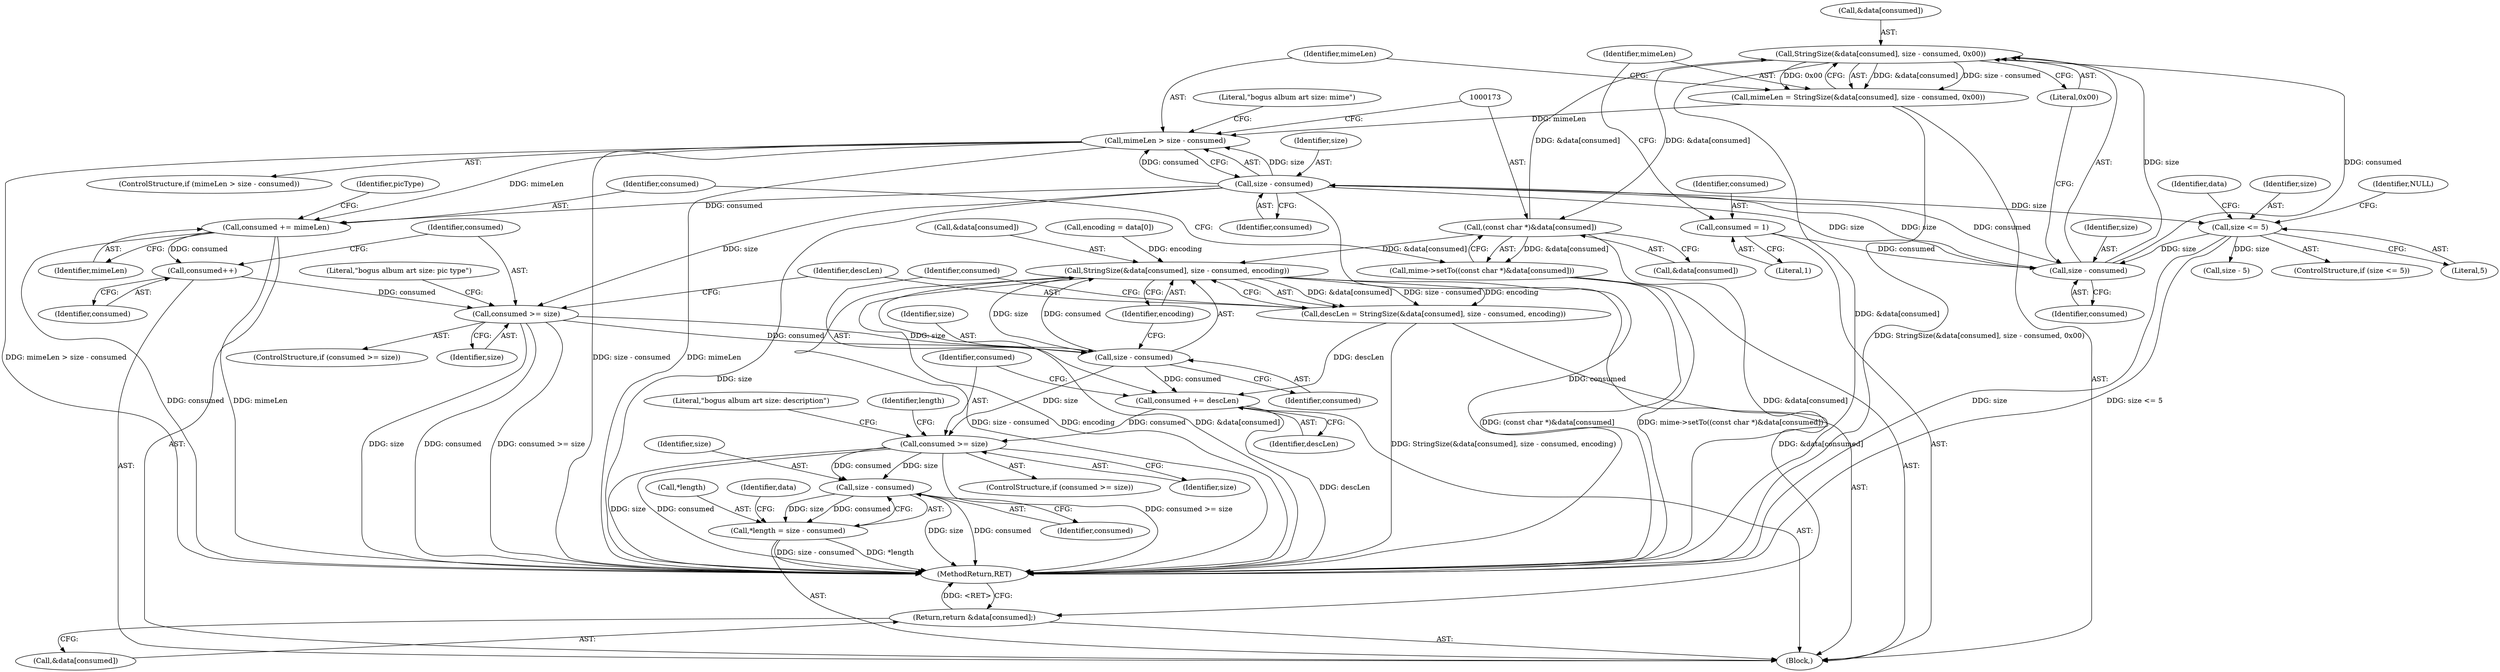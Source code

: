 digraph "0_Android_7a3246b870ddd11861eda2ab458b11d723c7f62c_0@pointer" {
"1000151" [label="(Call,StringSize(&data[consumed], size - consumed, 0x00))"];
"1000172" [label="(Call,(const char *)&data[consumed])"];
"1000151" [label="(Call,StringSize(&data[consumed], size - consumed, 0x00))"];
"1000156" [label="(Call,size - consumed)"];
"1000163" [label="(Call,size - consumed)"];
"1000249" [label="(Call,size <= 5)"];
"1000145" [label="(Call,consumed = 1)"];
"1000149" [label="(Call,mimeLen = StringSize(&data[consumed], size - consumed, 0x00))"];
"1000161" [label="(Call,mimeLen > size - consumed)"];
"1000178" [label="(Call,consumed += mimeLen)"];
"1000194" [label="(Call,consumed++)"];
"1000197" [label="(Call,consumed >= size)"];
"1000213" [label="(Call,size - consumed)"];
"1000208" [label="(Call,StringSize(&data[consumed], size - consumed, encoding))"];
"1000206" [label="(Call,descLen = StringSize(&data[consumed], size - consumed, encoding))"];
"1000217" [label="(Call,consumed += descLen)"];
"1000221" [label="(Call,consumed >= size)"];
"1000232" [label="(Call,size - consumed)"];
"1000229" [label="(Call,*length = size - consumed)"];
"1000235" [label="(Return,return &data[consumed];)"];
"1000171" [label="(Call,mime->setTo((const char *)&data[consumed]))"];
"1000249" [label="(Call,size <= 5)"];
"1000226" [label="(Literal,\"bogus album art size: description\")"];
"1000206" [label="(Call,descLen = StringSize(&data[consumed], size - consumed, encoding))"];
"1000220" [label="(ControlStructure,if (consumed >= size))"];
"1000219" [label="(Identifier,descLen)"];
"1000145" [label="(Call,consumed = 1)"];
"1000199" [label="(Identifier,size)"];
"1000179" [label="(Identifier,consumed)"];
"1000163" [label="(Call,size - consumed)"];
"1000235" [label="(Return,return &data[consumed];)"];
"1000151" [label="(Call,StringSize(&data[consumed], size - consumed, 0x00))"];
"1000221" [label="(Call,consumed >= size)"];
"1000157" [label="(Identifier,size)"];
"1000197" [label="(Call,consumed >= size)"];
"1000223" [label="(Identifier,size)"];
"1000232" [label="(Call,size - consumed)"];
"1000251" [label="(Literal,5)"];
"1000180" [label="(Identifier,mimeLen)"];
"1000194" [label="(Call,consumed++)"];
"1000196" [label="(ControlStructure,if (consumed >= size))"];
"1000174" [label="(Call,&data[consumed])"];
"1000236" [label="(Call,&data[consumed])"];
"1000213" [label="(Call,size - consumed)"];
"1000178" [label="(Call,consumed += mimeLen)"];
"1000207" [label="(Identifier,descLen)"];
"1000230" [label="(Call,*length)"];
"1000254" [label="(Identifier,NULL)"];
"1000260" [label="(Identifier,data)"];
"1000208" [label="(Call,StringSize(&data[consumed], size - consumed, encoding))"];
"1000137" [label="(Block,)"];
"1000156" [label="(Call,size - consumed)"];
"1000147" [label="(Literal,1)"];
"1000152" [label="(Call,&data[consumed])"];
"1000318" [label="(Call,size - 5)"];
"1000150" [label="(Identifier,mimeLen)"];
"1000168" [label="(Literal,\"bogus album art size: mime\")"];
"1000216" [label="(Identifier,encoding)"];
"1000159" [label="(Literal,0x00)"];
"1000165" [label="(Identifier,consumed)"];
"1000149" [label="(Call,mimeLen = StringSize(&data[consumed], size - consumed, 0x00))"];
"1000238" [label="(Identifier,data)"];
"1000172" [label="(Call,(const char *)&data[consumed])"];
"1000198" [label="(Identifier,consumed)"];
"1000161" [label="(Call,mimeLen > size - consumed)"];
"1000183" [label="(Identifier,picType)"];
"1000158" [label="(Identifier,consumed)"];
"1000348" [label="(MethodReturn,RET)"];
"1000195" [label="(Identifier,consumed)"];
"1000217" [label="(Call,consumed += descLen)"];
"1000222" [label="(Identifier,consumed)"];
"1000231" [label="(Identifier,length)"];
"1000218" [label="(Identifier,consumed)"];
"1000214" [label="(Identifier,size)"];
"1000234" [label="(Identifier,consumed)"];
"1000209" [label="(Call,&data[consumed])"];
"1000233" [label="(Identifier,size)"];
"1000250" [label="(Identifier,size)"];
"1000171" [label="(Call,mime->setTo((const char *)&data[consumed]))"];
"1000202" [label="(Literal,\"bogus album art size: pic type\")"];
"1000164" [label="(Identifier,size)"];
"1000248" [label="(ControlStructure,if (size <= 5))"];
"1000162" [label="(Identifier,mimeLen)"];
"1000160" [label="(ControlStructure,if (mimeLen > size - consumed))"];
"1000139" [label="(Call,encoding = data[0])"];
"1000146" [label="(Identifier,consumed)"];
"1000215" [label="(Identifier,consumed)"];
"1000229" [label="(Call,*length = size - consumed)"];
"1000151" -> "1000149"  [label="AST: "];
"1000151" -> "1000159"  [label="CFG: "];
"1000152" -> "1000151"  [label="AST: "];
"1000156" -> "1000151"  [label="AST: "];
"1000159" -> "1000151"  [label="AST: "];
"1000149" -> "1000151"  [label="CFG: "];
"1000151" -> "1000348"  [label="DDG: &data[consumed]"];
"1000151" -> "1000149"  [label="DDG: &data[consumed]"];
"1000151" -> "1000149"  [label="DDG: size - consumed"];
"1000151" -> "1000149"  [label="DDG: 0x00"];
"1000172" -> "1000151"  [label="DDG: &data[consumed]"];
"1000156" -> "1000151"  [label="DDG: size"];
"1000156" -> "1000151"  [label="DDG: consumed"];
"1000151" -> "1000172"  [label="DDG: &data[consumed]"];
"1000172" -> "1000171"  [label="AST: "];
"1000172" -> "1000174"  [label="CFG: "];
"1000173" -> "1000172"  [label="AST: "];
"1000174" -> "1000172"  [label="AST: "];
"1000171" -> "1000172"  [label="CFG: "];
"1000172" -> "1000348"  [label="DDG: &data[consumed]"];
"1000172" -> "1000171"  [label="DDG: &data[consumed]"];
"1000172" -> "1000208"  [label="DDG: &data[consumed]"];
"1000156" -> "1000158"  [label="CFG: "];
"1000157" -> "1000156"  [label="AST: "];
"1000158" -> "1000156"  [label="AST: "];
"1000159" -> "1000156"  [label="CFG: "];
"1000163" -> "1000156"  [label="DDG: size"];
"1000249" -> "1000156"  [label="DDG: size"];
"1000145" -> "1000156"  [label="DDG: consumed"];
"1000156" -> "1000163"  [label="DDG: size"];
"1000156" -> "1000163"  [label="DDG: consumed"];
"1000163" -> "1000161"  [label="AST: "];
"1000163" -> "1000165"  [label="CFG: "];
"1000164" -> "1000163"  [label="AST: "];
"1000165" -> "1000163"  [label="AST: "];
"1000161" -> "1000163"  [label="CFG: "];
"1000163" -> "1000348"  [label="DDG: size"];
"1000163" -> "1000348"  [label="DDG: consumed"];
"1000163" -> "1000161"  [label="DDG: size"];
"1000163" -> "1000161"  [label="DDG: consumed"];
"1000163" -> "1000178"  [label="DDG: consumed"];
"1000163" -> "1000197"  [label="DDG: size"];
"1000163" -> "1000249"  [label="DDG: size"];
"1000249" -> "1000248"  [label="AST: "];
"1000249" -> "1000251"  [label="CFG: "];
"1000250" -> "1000249"  [label="AST: "];
"1000251" -> "1000249"  [label="AST: "];
"1000254" -> "1000249"  [label="CFG: "];
"1000260" -> "1000249"  [label="CFG: "];
"1000249" -> "1000348"  [label="DDG: size"];
"1000249" -> "1000348"  [label="DDG: size <= 5"];
"1000249" -> "1000318"  [label="DDG: size"];
"1000145" -> "1000137"  [label="AST: "];
"1000145" -> "1000147"  [label="CFG: "];
"1000146" -> "1000145"  [label="AST: "];
"1000147" -> "1000145"  [label="AST: "];
"1000150" -> "1000145"  [label="CFG: "];
"1000149" -> "1000137"  [label="AST: "];
"1000150" -> "1000149"  [label="AST: "];
"1000162" -> "1000149"  [label="CFG: "];
"1000149" -> "1000348"  [label="DDG: StringSize(&data[consumed], size - consumed, 0x00)"];
"1000149" -> "1000161"  [label="DDG: mimeLen"];
"1000161" -> "1000160"  [label="AST: "];
"1000162" -> "1000161"  [label="AST: "];
"1000168" -> "1000161"  [label="CFG: "];
"1000173" -> "1000161"  [label="CFG: "];
"1000161" -> "1000348"  [label="DDG: size - consumed"];
"1000161" -> "1000348"  [label="DDG: mimeLen"];
"1000161" -> "1000348"  [label="DDG: mimeLen > size - consumed"];
"1000161" -> "1000178"  [label="DDG: mimeLen"];
"1000178" -> "1000137"  [label="AST: "];
"1000178" -> "1000180"  [label="CFG: "];
"1000179" -> "1000178"  [label="AST: "];
"1000180" -> "1000178"  [label="AST: "];
"1000183" -> "1000178"  [label="CFG: "];
"1000178" -> "1000348"  [label="DDG: consumed"];
"1000178" -> "1000348"  [label="DDG: mimeLen"];
"1000178" -> "1000194"  [label="DDG: consumed"];
"1000194" -> "1000137"  [label="AST: "];
"1000194" -> "1000195"  [label="CFG: "];
"1000195" -> "1000194"  [label="AST: "];
"1000198" -> "1000194"  [label="CFG: "];
"1000194" -> "1000197"  [label="DDG: consumed"];
"1000197" -> "1000196"  [label="AST: "];
"1000197" -> "1000199"  [label="CFG: "];
"1000198" -> "1000197"  [label="AST: "];
"1000199" -> "1000197"  [label="AST: "];
"1000202" -> "1000197"  [label="CFG: "];
"1000207" -> "1000197"  [label="CFG: "];
"1000197" -> "1000348"  [label="DDG: consumed >= size"];
"1000197" -> "1000348"  [label="DDG: size"];
"1000197" -> "1000348"  [label="DDG: consumed"];
"1000197" -> "1000213"  [label="DDG: size"];
"1000197" -> "1000213"  [label="DDG: consumed"];
"1000213" -> "1000208"  [label="AST: "];
"1000213" -> "1000215"  [label="CFG: "];
"1000214" -> "1000213"  [label="AST: "];
"1000215" -> "1000213"  [label="AST: "];
"1000216" -> "1000213"  [label="CFG: "];
"1000213" -> "1000208"  [label="DDG: size"];
"1000213" -> "1000208"  [label="DDG: consumed"];
"1000213" -> "1000217"  [label="DDG: consumed"];
"1000213" -> "1000221"  [label="DDG: size"];
"1000208" -> "1000206"  [label="AST: "];
"1000208" -> "1000216"  [label="CFG: "];
"1000209" -> "1000208"  [label="AST: "];
"1000216" -> "1000208"  [label="AST: "];
"1000206" -> "1000208"  [label="CFG: "];
"1000208" -> "1000348"  [label="DDG: encoding"];
"1000208" -> "1000348"  [label="DDG: &data[consumed]"];
"1000208" -> "1000348"  [label="DDG: size - consumed"];
"1000208" -> "1000206"  [label="DDG: &data[consumed]"];
"1000208" -> "1000206"  [label="DDG: size - consumed"];
"1000208" -> "1000206"  [label="DDG: encoding"];
"1000139" -> "1000208"  [label="DDG: encoding"];
"1000208" -> "1000235"  [label="DDG: &data[consumed]"];
"1000206" -> "1000137"  [label="AST: "];
"1000207" -> "1000206"  [label="AST: "];
"1000218" -> "1000206"  [label="CFG: "];
"1000206" -> "1000348"  [label="DDG: StringSize(&data[consumed], size - consumed, encoding)"];
"1000206" -> "1000217"  [label="DDG: descLen"];
"1000217" -> "1000137"  [label="AST: "];
"1000217" -> "1000219"  [label="CFG: "];
"1000218" -> "1000217"  [label="AST: "];
"1000219" -> "1000217"  [label="AST: "];
"1000222" -> "1000217"  [label="CFG: "];
"1000217" -> "1000348"  [label="DDG: descLen"];
"1000217" -> "1000221"  [label="DDG: consumed"];
"1000221" -> "1000220"  [label="AST: "];
"1000221" -> "1000223"  [label="CFG: "];
"1000222" -> "1000221"  [label="AST: "];
"1000223" -> "1000221"  [label="AST: "];
"1000226" -> "1000221"  [label="CFG: "];
"1000231" -> "1000221"  [label="CFG: "];
"1000221" -> "1000348"  [label="DDG: consumed >= size"];
"1000221" -> "1000348"  [label="DDG: size"];
"1000221" -> "1000348"  [label="DDG: consumed"];
"1000221" -> "1000232"  [label="DDG: size"];
"1000221" -> "1000232"  [label="DDG: consumed"];
"1000232" -> "1000229"  [label="AST: "];
"1000232" -> "1000234"  [label="CFG: "];
"1000233" -> "1000232"  [label="AST: "];
"1000234" -> "1000232"  [label="AST: "];
"1000229" -> "1000232"  [label="CFG: "];
"1000232" -> "1000348"  [label="DDG: size"];
"1000232" -> "1000348"  [label="DDG: consumed"];
"1000232" -> "1000229"  [label="DDG: size"];
"1000232" -> "1000229"  [label="DDG: consumed"];
"1000229" -> "1000137"  [label="AST: "];
"1000230" -> "1000229"  [label="AST: "];
"1000238" -> "1000229"  [label="CFG: "];
"1000229" -> "1000348"  [label="DDG: size - consumed"];
"1000229" -> "1000348"  [label="DDG: *length"];
"1000235" -> "1000137"  [label="AST: "];
"1000235" -> "1000236"  [label="CFG: "];
"1000236" -> "1000235"  [label="AST: "];
"1000348" -> "1000235"  [label="CFG: "];
"1000235" -> "1000348"  [label="DDG: <RET>"];
"1000171" -> "1000137"  [label="AST: "];
"1000179" -> "1000171"  [label="CFG: "];
"1000171" -> "1000348"  [label="DDG: (const char *)&data[consumed]"];
"1000171" -> "1000348"  [label="DDG: mime->setTo((const char *)&data[consumed])"];
}
